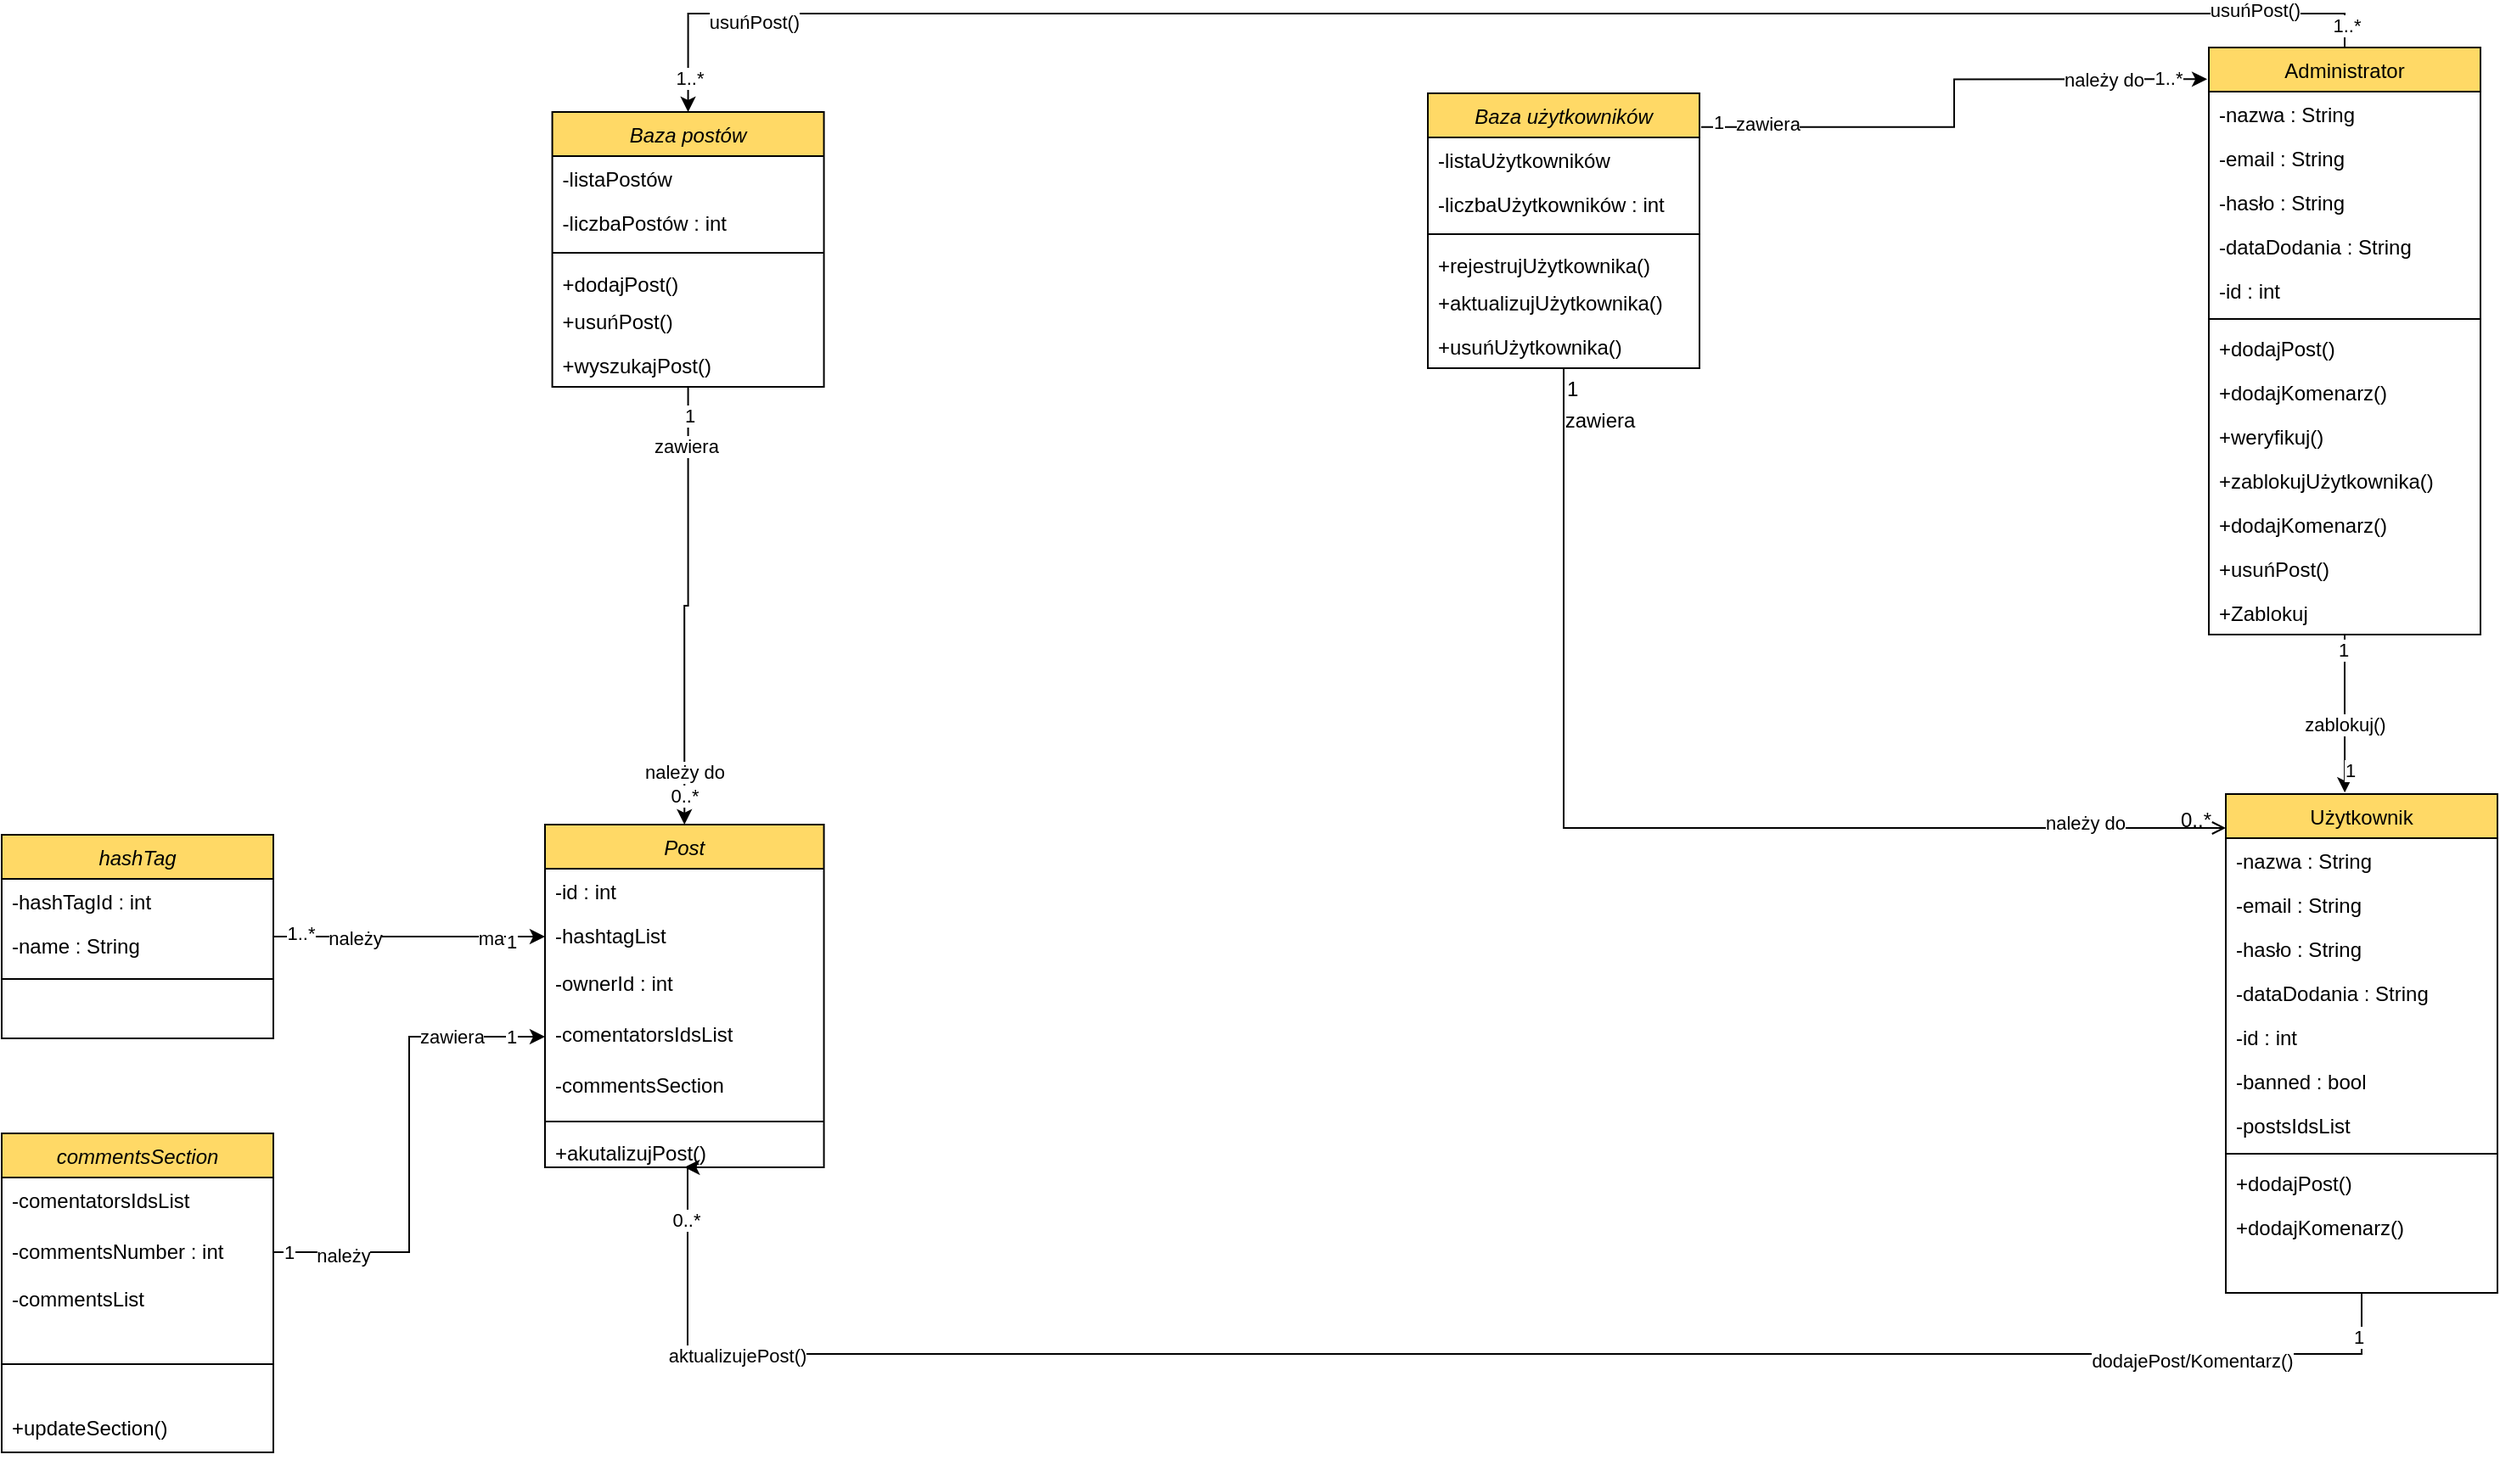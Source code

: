 <mxfile version="20.6.0" type="device"><diagram id="C5RBs43oDa-KdzZeNtuy" name="Page-1"><mxGraphModel dx="3077" dy="2442" grid="1" gridSize="10" guides="1" tooltips="1" connect="1" arrows="1" fold="1" page="1" pageScale="1" pageWidth="827" pageHeight="1169" math="0" shadow="0"><root><mxCell id="WIyWlLk6GJQsqaUBKTNV-0"/><mxCell id="WIyWlLk6GJQsqaUBKTNV-1" parent="WIyWlLk6GJQsqaUBKTNV-0"/><mxCell id="5OdyYrcaqSReIqAYDR2d-39" style="edgeStyle=orthogonalEdgeStyle;rounded=0;orthogonalLoop=1;jettySize=auto;html=1;entryX=-0.006;entryY=0.054;entryDx=0;entryDy=0;entryPerimeter=0;exitX=1.006;exitY=0.123;exitDx=0;exitDy=0;exitPerimeter=0;" edge="1" parent="WIyWlLk6GJQsqaUBKTNV-1" source="zkfFHV4jXpPFQw0GAbJ--0" target="5OdyYrcaqSReIqAYDR2d-25"><mxGeometry relative="1" as="geometry"/></mxCell><mxCell id="5OdyYrcaqSReIqAYDR2d-40" value="1" style="edgeLabel;html=1;align=center;verticalAlign=middle;resizable=0;points=[];" vertex="1" connectable="0" parent="5OdyYrcaqSReIqAYDR2d-39"><mxGeometry x="-0.938" y="3" relative="1" as="geometry"><mxPoint as="offset"/></mxGeometry></mxCell><mxCell id="5OdyYrcaqSReIqAYDR2d-41" value="&lt;div&gt;1..*&lt;/div&gt;" style="edgeLabel;html=1;align=center;verticalAlign=middle;resizable=0;points=[];" vertex="1" connectable="0" parent="5OdyYrcaqSReIqAYDR2d-39"><mxGeometry x="0.858" y="1" relative="1" as="geometry"><mxPoint as="offset"/></mxGeometry></mxCell><mxCell id="5OdyYrcaqSReIqAYDR2d-99" value="zawiera" style="edgeLabel;html=1;align=center;verticalAlign=middle;resizable=0;points=[];" vertex="1" connectable="0" parent="5OdyYrcaqSReIqAYDR2d-39"><mxGeometry x="-0.81" y="2" relative="1" as="geometry"><mxPoint x="8" as="offset"/></mxGeometry></mxCell><mxCell id="5OdyYrcaqSReIqAYDR2d-100" value="należy do" style="edgeLabel;html=1;align=center;verticalAlign=middle;resizable=0;points=[];" vertex="1" connectable="0" parent="5OdyYrcaqSReIqAYDR2d-39"><mxGeometry x="0.62" relative="1" as="geometry"><mxPoint as="offset"/></mxGeometry></mxCell><mxCell id="zkfFHV4jXpPFQw0GAbJ--0" value="Baza użytkowników" style="swimlane;fontStyle=2;align=center;verticalAlign=top;childLayout=stackLayout;horizontal=1;startSize=26;horizontalStack=0;resizeParent=1;resizeLast=0;collapsible=1;marginBottom=0;rounded=0;shadow=0;strokeWidth=1;fillColor=#FFD966;" parent="WIyWlLk6GJQsqaUBKTNV-1" vertex="1"><mxGeometry x="50" y="-313" width="160" height="162" as="geometry"><mxRectangle x="230" y="140" width="160" height="26" as="alternateBounds"/></mxGeometry></mxCell><mxCell id="zkfFHV4jXpPFQw0GAbJ--1" value="-listaUżytkowników    &#xA;&#xA;-listaAdministratorów         &#xA;" style="text;align=left;verticalAlign=top;spacingLeft=4;spacingRight=4;overflow=hidden;rotatable=0;points=[[0,0.5],[1,0.5]];portConstraint=eastwest;" parent="zkfFHV4jXpPFQw0GAbJ--0" vertex="1"><mxGeometry y="26" width="160" height="26" as="geometry"/></mxCell><mxCell id="zkfFHV4jXpPFQw0GAbJ--2" value="-liczbaUżytkowników : int" style="text;align=left;verticalAlign=top;spacingLeft=4;spacingRight=4;overflow=hidden;rotatable=0;points=[[0,0.5],[1,0.5]];portConstraint=eastwest;rounded=0;shadow=0;html=0;" parent="zkfFHV4jXpPFQw0GAbJ--0" vertex="1"><mxGeometry y="52" width="160" height="26" as="geometry"/></mxCell><mxCell id="zkfFHV4jXpPFQw0GAbJ--4" value="" style="line;html=1;strokeWidth=1;align=left;verticalAlign=middle;spacingTop=-1;spacingLeft=3;spacingRight=3;rotatable=0;labelPosition=right;points=[];portConstraint=eastwest;" parent="zkfFHV4jXpPFQw0GAbJ--0" vertex="1"><mxGeometry y="78" width="160" height="10" as="geometry"/></mxCell><mxCell id="zkfFHV4jXpPFQw0GAbJ--5" value="+rejestrujUżytkownika()&#xA;" style="text;align=left;verticalAlign=top;spacingLeft=4;spacingRight=4;overflow=hidden;rotatable=0;points=[[0,0.5],[1,0.5]];portConstraint=eastwest;" parent="zkfFHV4jXpPFQw0GAbJ--0" vertex="1"><mxGeometry y="88" width="160" height="22" as="geometry"/></mxCell><mxCell id="5OdyYrcaqSReIqAYDR2d-9" value="+aktualizujUżytkownika()" style="text;align=left;verticalAlign=top;spacingLeft=4;spacingRight=4;overflow=hidden;rotatable=0;points=[[0,0.5],[1,0.5]];portConstraint=eastwest;rounded=0;shadow=0;html=0;" vertex="1" parent="zkfFHV4jXpPFQw0GAbJ--0"><mxGeometry y="110" width="160" height="26" as="geometry"/></mxCell><mxCell id="5OdyYrcaqSReIqAYDR2d-8" value="+usuńUżytkownika()" style="text;align=left;verticalAlign=top;spacingLeft=4;spacingRight=4;overflow=hidden;rotatable=0;points=[[0,0.5],[1,0.5]];portConstraint=eastwest;rounded=0;shadow=0;html=0;" vertex="1" parent="zkfFHV4jXpPFQw0GAbJ--0"><mxGeometry y="136" width="160" height="26" as="geometry"/></mxCell><mxCell id="5OdyYrcaqSReIqAYDR2d-123" style="edgeStyle=orthogonalEdgeStyle;rounded=0;orthogonalLoop=1;jettySize=auto;html=1;exitX=0.5;exitY=1;exitDx=0;exitDy=0;entryX=0.5;entryY=1;entryDx=0;entryDy=0;" edge="1" parent="WIyWlLk6GJQsqaUBKTNV-1" source="zkfFHV4jXpPFQw0GAbJ--17" target="5OdyYrcaqSReIqAYDR2d-53"><mxGeometry relative="1" as="geometry"><Array as="points"><mxPoint x="600" y="430"/><mxPoint x="-386" y="430"/></Array></mxGeometry></mxCell><mxCell id="5OdyYrcaqSReIqAYDR2d-131" value="0..*" style="edgeLabel;html=1;align=center;verticalAlign=middle;resizable=0;points=[];" vertex="1" connectable="0" parent="5OdyYrcaqSReIqAYDR2d-123"><mxGeometry x="0.943" y="1" relative="1" as="geometry"><mxPoint as="offset"/></mxGeometry></mxCell><mxCell id="5OdyYrcaqSReIqAYDR2d-132" value="1" style="edgeLabel;html=1;align=center;verticalAlign=middle;resizable=0;points=[];" vertex="1" connectable="0" parent="5OdyYrcaqSReIqAYDR2d-123"><mxGeometry x="-0.954" y="-2" relative="1" as="geometry"><mxPoint as="offset"/></mxGeometry></mxCell><mxCell id="5OdyYrcaqSReIqAYDR2d-133" value="aktualizujePost()" style="edgeLabel;html=1;align=center;verticalAlign=middle;resizable=0;points=[];" vertex="1" connectable="0" parent="5OdyYrcaqSReIqAYDR2d-123"><mxGeometry x="0.752" y="1" relative="1" as="geometry"><mxPoint as="offset"/></mxGeometry></mxCell><mxCell id="5OdyYrcaqSReIqAYDR2d-134" value="dodajePost/Komentarz()" style="edgeLabel;html=1;align=center;verticalAlign=middle;resizable=0;points=[];" vertex="1" connectable="0" parent="5OdyYrcaqSReIqAYDR2d-123"><mxGeometry x="-0.759" y="4" relative="1" as="geometry"><mxPoint as="offset"/></mxGeometry></mxCell><mxCell id="zkfFHV4jXpPFQw0GAbJ--17" value="Użytkownik" style="swimlane;fontStyle=0;align=center;verticalAlign=top;childLayout=stackLayout;horizontal=1;startSize=26;horizontalStack=0;resizeParent=1;resizeLast=0;collapsible=1;marginBottom=0;rounded=0;shadow=0;strokeWidth=1;fillColor=#FFD966;" parent="WIyWlLk6GJQsqaUBKTNV-1" vertex="1"><mxGeometry x="520" y="100" width="160" height="294" as="geometry"><mxRectangle x="550" y="140" width="160" height="26" as="alternateBounds"/></mxGeometry></mxCell><mxCell id="zkfFHV4jXpPFQw0GAbJ--18" value="-nazwa : String" style="text;align=left;verticalAlign=top;spacingLeft=4;spacingRight=4;overflow=hidden;rotatable=0;points=[[0,0.5],[1,0.5]];portConstraint=eastwest;" parent="zkfFHV4jXpPFQw0GAbJ--17" vertex="1"><mxGeometry y="26" width="160" height="26" as="geometry"/></mxCell><mxCell id="zkfFHV4jXpPFQw0GAbJ--19" value="-email : String" style="text;align=left;verticalAlign=top;spacingLeft=4;spacingRight=4;overflow=hidden;rotatable=0;points=[[0,0.5],[1,0.5]];portConstraint=eastwest;rounded=0;shadow=0;html=0;" parent="zkfFHV4jXpPFQw0GAbJ--17" vertex="1"><mxGeometry y="52" width="160" height="26" as="geometry"/></mxCell><mxCell id="zkfFHV4jXpPFQw0GAbJ--20" value="-hasło : String" style="text;align=left;verticalAlign=top;spacingLeft=4;spacingRight=4;overflow=hidden;rotatable=0;points=[[0,0.5],[1,0.5]];portConstraint=eastwest;rounded=0;shadow=0;html=0;" parent="zkfFHV4jXpPFQw0GAbJ--17" vertex="1"><mxGeometry y="78" width="160" height="26" as="geometry"/></mxCell><mxCell id="zkfFHV4jXpPFQw0GAbJ--21" value="-dataDodania : String" style="text;align=left;verticalAlign=top;spacingLeft=4;spacingRight=4;overflow=hidden;rotatable=0;points=[[0,0.5],[1,0.5]];portConstraint=eastwest;rounded=0;shadow=0;html=0;" parent="zkfFHV4jXpPFQw0GAbJ--17" vertex="1"><mxGeometry y="104" width="160" height="26" as="geometry"/></mxCell><mxCell id="zkfFHV4jXpPFQw0GAbJ--22" value="-id : int" style="text;align=left;verticalAlign=top;spacingLeft=4;spacingRight=4;overflow=hidden;rotatable=0;points=[[0,0.5],[1,0.5]];portConstraint=eastwest;rounded=0;shadow=0;html=0;" parent="zkfFHV4jXpPFQw0GAbJ--17" vertex="1"><mxGeometry y="130" width="160" height="26" as="geometry"/></mxCell><mxCell id="5OdyYrcaqSReIqAYDR2d-6" value="-banned : bool" style="text;align=left;verticalAlign=top;spacingLeft=4;spacingRight=4;overflow=hidden;rotatable=0;points=[[0,0.5],[1,0.5]];portConstraint=eastwest;rounded=0;shadow=0;html=0;" vertex="1" parent="zkfFHV4jXpPFQw0GAbJ--17"><mxGeometry y="156" width="160" height="26" as="geometry"/></mxCell><mxCell id="5OdyYrcaqSReIqAYDR2d-79" value="-postsIdsList" style="text;align=left;verticalAlign=top;spacingLeft=4;spacingRight=4;overflow=hidden;rotatable=0;points=[[0,0.5],[1,0.5]];portConstraint=eastwest;rounded=0;shadow=0;html=0;" vertex="1" parent="zkfFHV4jXpPFQw0GAbJ--17"><mxGeometry y="182" width="160" height="26" as="geometry"/></mxCell><mxCell id="zkfFHV4jXpPFQw0GAbJ--23" value="" style="line;html=1;strokeWidth=1;align=left;verticalAlign=middle;spacingTop=-1;spacingLeft=3;spacingRight=3;rotatable=0;labelPosition=right;points=[];portConstraint=eastwest;" parent="zkfFHV4jXpPFQw0GAbJ--17" vertex="1"><mxGeometry y="208" width="160" height="8" as="geometry"/></mxCell><mxCell id="zkfFHV4jXpPFQw0GAbJ--24" value="+dodajPost()" style="text;align=left;verticalAlign=top;spacingLeft=4;spacingRight=4;overflow=hidden;rotatable=0;points=[[0,0.5],[1,0.5]];portConstraint=eastwest;" parent="zkfFHV4jXpPFQw0GAbJ--17" vertex="1"><mxGeometry y="216" width="160" height="26" as="geometry"/></mxCell><mxCell id="zkfFHV4jXpPFQw0GAbJ--25" value="+dodajKomenarz()" style="text;align=left;verticalAlign=top;spacingLeft=4;spacingRight=4;overflow=hidden;rotatable=0;points=[[0,0.5],[1,0.5]];portConstraint=eastwest;" parent="zkfFHV4jXpPFQw0GAbJ--17" vertex="1"><mxGeometry y="242" width="160" height="26" as="geometry"/></mxCell><mxCell id="zkfFHV4jXpPFQw0GAbJ--26" value="" style="endArrow=open;shadow=0;strokeWidth=1;rounded=0;endFill=1;edgeStyle=elbowEdgeStyle;elbow=vertical;" parent="WIyWlLk6GJQsqaUBKTNV-1" source="zkfFHV4jXpPFQw0GAbJ--0" edge="1"><mxGeometry x="0.5" y="41" relative="1" as="geometry"><mxPoint x="380" y="192" as="sourcePoint"/><mxPoint x="520" y="120" as="targetPoint"/><mxPoint x="-40" y="32" as="offset"/><Array as="points"><mxPoint x="370" y="120"/></Array></mxGeometry></mxCell><mxCell id="zkfFHV4jXpPFQw0GAbJ--27" value="1" style="resizable=0;align=left;verticalAlign=bottom;labelBackgroundColor=none;fontSize=12;" parent="zkfFHV4jXpPFQw0GAbJ--26" connectable="0" vertex="1"><mxGeometry x="-1" relative="1" as="geometry"><mxPoint y="21" as="offset"/></mxGeometry></mxCell><mxCell id="zkfFHV4jXpPFQw0GAbJ--28" value="0..*" style="resizable=0;align=right;verticalAlign=bottom;labelBackgroundColor=none;fontSize=12;" parent="zkfFHV4jXpPFQw0GAbJ--26" connectable="0" vertex="1"><mxGeometry x="1" relative="1" as="geometry"><mxPoint x="-7" y="4" as="offset"/></mxGeometry></mxCell><mxCell id="zkfFHV4jXpPFQw0GAbJ--29" value="&lt;div&gt;zawiera&lt;/div&gt;" style="text;html=1;resizable=0;points=[];;align=center;verticalAlign=middle;labelBackgroundColor=none;rounded=0;shadow=0;strokeWidth=1;fontSize=12;" parent="zkfFHV4jXpPFQw0GAbJ--26" vertex="1" connectable="0"><mxGeometry x="0.5" y="49" relative="1" as="geometry"><mxPoint x="-204" y="-191" as="offset"/></mxGeometry></mxCell><mxCell id="5OdyYrcaqSReIqAYDR2d-98" value="należy do" style="edgeLabel;html=1;align=center;verticalAlign=middle;resizable=0;points=[];" vertex="1" connectable="0" parent="zkfFHV4jXpPFQw0GAbJ--26"><mxGeometry x="0.748" y="3" relative="1" as="geometry"><mxPoint as="offset"/></mxGeometry></mxCell><mxCell id="5OdyYrcaqSReIqAYDR2d-42" style="edgeStyle=orthogonalEdgeStyle;rounded=0;orthogonalLoop=1;jettySize=auto;html=1;entryX=0.438;entryY=-0.003;entryDx=0;entryDy=0;entryPerimeter=0;" edge="1" parent="WIyWlLk6GJQsqaUBKTNV-1" source="5OdyYrcaqSReIqAYDR2d-25" target="zkfFHV4jXpPFQw0GAbJ--17"><mxGeometry relative="1" as="geometry"/></mxCell><mxCell id="5OdyYrcaqSReIqAYDR2d-43" value="zablokuj()" style="edgeLabel;html=1;align=center;verticalAlign=middle;resizable=0;points=[];" vertex="1" connectable="0" parent="5OdyYrcaqSReIqAYDR2d-42"><mxGeometry x="0.155" relative="1" as="geometry"><mxPoint y="-1" as="offset"/></mxGeometry></mxCell><mxCell id="5OdyYrcaqSReIqAYDR2d-127" value="1" style="edgeLabel;html=1;align=center;verticalAlign=middle;resizable=0;points=[];" vertex="1" connectable="0" parent="5OdyYrcaqSReIqAYDR2d-42"><mxGeometry x="-0.81" y="-1" relative="1" as="geometry"><mxPoint as="offset"/></mxGeometry></mxCell><mxCell id="5OdyYrcaqSReIqAYDR2d-128" value="1" style="edgeLabel;html=1;align=center;verticalAlign=middle;resizable=0;points=[];" vertex="1" connectable="0" parent="5OdyYrcaqSReIqAYDR2d-42"><mxGeometry x="0.703" y="3" relative="1" as="geometry"><mxPoint as="offset"/></mxGeometry></mxCell><mxCell id="5OdyYrcaqSReIqAYDR2d-120" style="edgeStyle=orthogonalEdgeStyle;rounded=0;orthogonalLoop=1;jettySize=auto;html=1;exitX=0.5;exitY=0;exitDx=0;exitDy=0;entryX=0.5;entryY=0;entryDx=0;entryDy=0;" edge="1" parent="WIyWlLk6GJQsqaUBKTNV-1" source="5OdyYrcaqSReIqAYDR2d-25" target="5OdyYrcaqSReIqAYDR2d-44"><mxGeometry relative="1" as="geometry"/></mxCell><mxCell id="5OdyYrcaqSReIqAYDR2d-121" value="usuńPost()" style="edgeLabel;html=1;align=center;verticalAlign=middle;resizable=0;points=[];" vertex="1" connectable="0" parent="5OdyYrcaqSReIqAYDR2d-120"><mxGeometry x="0.816" y="5" relative="1" as="geometry"><mxPoint as="offset"/></mxGeometry></mxCell><mxCell id="5OdyYrcaqSReIqAYDR2d-122" value="usuńPost()" style="edgeLabel;html=1;align=center;verticalAlign=middle;resizable=0;points=[];" vertex="1" connectable="0" parent="5OdyYrcaqSReIqAYDR2d-120"><mxGeometry x="-0.861" y="-2" relative="1" as="geometry"><mxPoint as="offset"/></mxGeometry></mxCell><mxCell id="5OdyYrcaqSReIqAYDR2d-125" value="&lt;div&gt;1..*&lt;/div&gt;" style="edgeLabel;html=1;align=center;verticalAlign=middle;resizable=0;points=[];" vertex="1" connectable="0" parent="5OdyYrcaqSReIqAYDR2d-120"><mxGeometry x="0.961" relative="1" as="geometry"><mxPoint as="offset"/></mxGeometry></mxCell><mxCell id="5OdyYrcaqSReIqAYDR2d-126" value="1..*" style="edgeLabel;html=1;align=center;verticalAlign=middle;resizable=0;points=[];" vertex="1" connectable="0" parent="5OdyYrcaqSReIqAYDR2d-120"><mxGeometry x="-0.975" y="-1" relative="1" as="geometry"><mxPoint as="offset"/></mxGeometry></mxCell><mxCell id="5OdyYrcaqSReIqAYDR2d-25" value="Administrator&#xA;" style="swimlane;fontStyle=0;align=center;verticalAlign=top;childLayout=stackLayout;horizontal=1;startSize=26;horizontalStack=0;resizeParent=1;resizeLast=0;collapsible=1;marginBottom=0;rounded=0;shadow=0;strokeWidth=1;fillColor=#FFD966;" vertex="1" parent="WIyWlLk6GJQsqaUBKTNV-1"><mxGeometry x="510" y="-340" width="160" height="346" as="geometry"><mxRectangle x="550" y="140" width="160" height="26" as="alternateBounds"/></mxGeometry></mxCell><mxCell id="5OdyYrcaqSReIqAYDR2d-26" value="-nazwa : String" style="text;align=left;verticalAlign=top;spacingLeft=4;spacingRight=4;overflow=hidden;rotatable=0;points=[[0,0.5],[1,0.5]];portConstraint=eastwest;" vertex="1" parent="5OdyYrcaqSReIqAYDR2d-25"><mxGeometry y="26" width="160" height="26" as="geometry"/></mxCell><mxCell id="5OdyYrcaqSReIqAYDR2d-27" value="-email : String" style="text;align=left;verticalAlign=top;spacingLeft=4;spacingRight=4;overflow=hidden;rotatable=0;points=[[0,0.5],[1,0.5]];portConstraint=eastwest;rounded=0;shadow=0;html=0;" vertex="1" parent="5OdyYrcaqSReIqAYDR2d-25"><mxGeometry y="52" width="160" height="26" as="geometry"/></mxCell><mxCell id="5OdyYrcaqSReIqAYDR2d-28" value="-hasło : String" style="text;align=left;verticalAlign=top;spacingLeft=4;spacingRight=4;overflow=hidden;rotatable=0;points=[[0,0.5],[1,0.5]];portConstraint=eastwest;rounded=0;shadow=0;html=0;" vertex="1" parent="5OdyYrcaqSReIqAYDR2d-25"><mxGeometry y="78" width="160" height="26" as="geometry"/></mxCell><mxCell id="5OdyYrcaqSReIqAYDR2d-29" value="-dataDodania : String" style="text;align=left;verticalAlign=top;spacingLeft=4;spacingRight=4;overflow=hidden;rotatable=0;points=[[0,0.5],[1,0.5]];portConstraint=eastwest;rounded=0;shadow=0;html=0;" vertex="1" parent="5OdyYrcaqSReIqAYDR2d-25"><mxGeometry y="104" width="160" height="26" as="geometry"/></mxCell><mxCell id="5OdyYrcaqSReIqAYDR2d-30" value="-id : int" style="text;align=left;verticalAlign=top;spacingLeft=4;spacingRight=4;overflow=hidden;rotatable=0;points=[[0,0.5],[1,0.5]];portConstraint=eastwest;rounded=0;shadow=0;html=0;" vertex="1" parent="5OdyYrcaqSReIqAYDR2d-25"><mxGeometry y="130" width="160" height="26" as="geometry"/></mxCell><mxCell id="5OdyYrcaqSReIqAYDR2d-32" value="" style="line;html=1;strokeWidth=1;align=left;verticalAlign=middle;spacingTop=-1;spacingLeft=3;spacingRight=3;rotatable=0;labelPosition=right;points=[];portConstraint=eastwest;" vertex="1" parent="5OdyYrcaqSReIqAYDR2d-25"><mxGeometry y="156" width="160" height="8" as="geometry"/></mxCell><mxCell id="5OdyYrcaqSReIqAYDR2d-33" value="+dodajPost()" style="text;align=left;verticalAlign=top;spacingLeft=4;spacingRight=4;overflow=hidden;rotatable=0;points=[[0,0.5],[1,0.5]];portConstraint=eastwest;" vertex="1" parent="5OdyYrcaqSReIqAYDR2d-25"><mxGeometry y="164" width="160" height="26" as="geometry"/></mxCell><mxCell id="5OdyYrcaqSReIqAYDR2d-34" value="+dodajKomenarz()" style="text;align=left;verticalAlign=top;spacingLeft=4;spacingRight=4;overflow=hidden;rotatable=0;points=[[0,0.5],[1,0.5]];portConstraint=eastwest;" vertex="1" parent="5OdyYrcaqSReIqAYDR2d-25"><mxGeometry y="190" width="160" height="26" as="geometry"/></mxCell><mxCell id="5OdyYrcaqSReIqAYDR2d-35" value="+weryfikuj()" style="text;align=left;verticalAlign=top;spacingLeft=4;spacingRight=4;overflow=hidden;rotatable=0;points=[[0,0.5],[1,0.5]];portConstraint=eastwest;" vertex="1" parent="5OdyYrcaqSReIqAYDR2d-25"><mxGeometry y="216" width="160" height="26" as="geometry"/></mxCell><mxCell id="5OdyYrcaqSReIqAYDR2d-36" value="+zablokujUżytkownika()" style="text;align=left;verticalAlign=top;spacingLeft=4;spacingRight=4;overflow=hidden;rotatable=0;points=[[0,0.5],[1,0.5]];portConstraint=eastwest;" vertex="1" parent="5OdyYrcaqSReIqAYDR2d-25"><mxGeometry y="242" width="160" height="26" as="geometry"/></mxCell><mxCell id="5OdyYrcaqSReIqAYDR2d-38" value="+dodajKomenarz()" style="text;align=left;verticalAlign=top;spacingLeft=4;spacingRight=4;overflow=hidden;rotatable=0;points=[[0,0.5],[1,0.5]];portConstraint=eastwest;" vertex="1" parent="5OdyYrcaqSReIqAYDR2d-25"><mxGeometry y="268" width="160" height="26" as="geometry"/></mxCell><mxCell id="5OdyYrcaqSReIqAYDR2d-96" value="+usuńPost()" style="text;align=left;verticalAlign=top;spacingLeft=4;spacingRight=4;overflow=hidden;rotatable=0;points=[[0,0.5],[1,0.5]];portConstraint=eastwest;" vertex="1" parent="5OdyYrcaqSReIqAYDR2d-25"><mxGeometry y="294" width="160" height="26" as="geometry"/></mxCell><mxCell id="5OdyYrcaqSReIqAYDR2d-97" value="+Zablokuj" style="text;align=left;verticalAlign=top;spacingLeft=4;spacingRight=4;overflow=hidden;rotatable=0;points=[[0,0.5],[1,0.5]];portConstraint=eastwest;" vertex="1" parent="5OdyYrcaqSReIqAYDR2d-25"><mxGeometry y="320" width="160" height="26" as="geometry"/></mxCell><mxCell id="5OdyYrcaqSReIqAYDR2d-80" style="edgeStyle=orthogonalEdgeStyle;rounded=0;orthogonalLoop=1;jettySize=auto;html=1;exitX=0.5;exitY=1;exitDx=0;exitDy=0;entryX=0.5;entryY=0;entryDx=0;entryDy=0;" edge="1" parent="WIyWlLk6GJQsqaUBKTNV-1" source="5OdyYrcaqSReIqAYDR2d-44" target="5OdyYrcaqSReIqAYDR2d-53"><mxGeometry relative="1" as="geometry"/></mxCell><mxCell id="5OdyYrcaqSReIqAYDR2d-103" value="zawiera" style="edgeLabel;html=1;align=center;verticalAlign=middle;resizable=0;points=[];" vertex="1" connectable="0" parent="5OdyYrcaqSReIqAYDR2d-80"><mxGeometry x="-0.736" y="-2" relative="1" as="geometry"><mxPoint as="offset"/></mxGeometry></mxCell><mxCell id="5OdyYrcaqSReIqAYDR2d-104" value="należy do" style="edgeLabel;html=1;align=center;verticalAlign=middle;resizable=0;points=[];" vertex="1" connectable="0" parent="5OdyYrcaqSReIqAYDR2d-80"><mxGeometry x="0.76" relative="1" as="geometry"><mxPoint as="offset"/></mxGeometry></mxCell><mxCell id="5OdyYrcaqSReIqAYDR2d-129" value="1" style="edgeLabel;html=1;align=center;verticalAlign=middle;resizable=0;points=[];" vertex="1" connectable="0" parent="5OdyYrcaqSReIqAYDR2d-80"><mxGeometry x="-0.871" relative="1" as="geometry"><mxPoint as="offset"/></mxGeometry></mxCell><mxCell id="5OdyYrcaqSReIqAYDR2d-130" value="0..*" style="edgeLabel;html=1;align=center;verticalAlign=middle;resizable=0;points=[];" vertex="1" connectable="0" parent="5OdyYrcaqSReIqAYDR2d-80"><mxGeometry x="0.863" relative="1" as="geometry"><mxPoint as="offset"/></mxGeometry></mxCell><mxCell id="5OdyYrcaqSReIqAYDR2d-44" value="Baza postów" style="swimlane;fontStyle=2;align=center;verticalAlign=top;childLayout=stackLayout;horizontal=1;startSize=26;horizontalStack=0;resizeParent=1;resizeLast=0;collapsible=1;marginBottom=0;rounded=0;shadow=0;strokeWidth=1;labelBackgroundColor=none;fillColor=#FFD966;" vertex="1" parent="WIyWlLk6GJQsqaUBKTNV-1"><mxGeometry x="-465.71" y="-302" width="160" height="162" as="geometry"><mxRectangle x="230" y="140" width="160" height="26" as="alternateBounds"/></mxGeometry></mxCell><mxCell id="5OdyYrcaqSReIqAYDR2d-45" value="-listaPostów    &#xA;&#xA;-listaAdministratorów         &#xA;" style="text;align=left;verticalAlign=top;spacingLeft=4;spacingRight=4;overflow=hidden;rotatable=0;points=[[0,0.5],[1,0.5]];portConstraint=eastwest;" vertex="1" parent="5OdyYrcaqSReIqAYDR2d-44"><mxGeometry y="26" width="160" height="26" as="geometry"/></mxCell><mxCell id="5OdyYrcaqSReIqAYDR2d-46" value="-liczbaPostów : int" style="text;align=left;verticalAlign=top;spacingLeft=4;spacingRight=4;overflow=hidden;rotatable=0;points=[[0,0.5],[1,0.5]];portConstraint=eastwest;rounded=0;shadow=0;html=0;" vertex="1" parent="5OdyYrcaqSReIqAYDR2d-44"><mxGeometry y="52" width="160" height="26" as="geometry"/></mxCell><mxCell id="5OdyYrcaqSReIqAYDR2d-47" value="" style="line;html=1;strokeWidth=1;align=left;verticalAlign=middle;spacingTop=-1;spacingLeft=3;spacingRight=3;rotatable=0;labelPosition=right;points=[];portConstraint=eastwest;" vertex="1" parent="5OdyYrcaqSReIqAYDR2d-44"><mxGeometry y="78" width="160" height="10" as="geometry"/></mxCell><mxCell id="5OdyYrcaqSReIqAYDR2d-48" value="+dodajPost()" style="text;align=left;verticalAlign=top;spacingLeft=4;spacingRight=4;overflow=hidden;rotatable=0;points=[[0,0.5],[1,0.5]];portConstraint=eastwest;" vertex="1" parent="5OdyYrcaqSReIqAYDR2d-44"><mxGeometry y="88" width="160" height="22" as="geometry"/></mxCell><mxCell id="5OdyYrcaqSReIqAYDR2d-49" value="+usuńPost()" style="text;align=left;verticalAlign=top;spacingLeft=4;spacingRight=4;overflow=hidden;rotatable=0;points=[[0,0.5],[1,0.5]];portConstraint=eastwest;rounded=0;shadow=0;html=0;" vertex="1" parent="5OdyYrcaqSReIqAYDR2d-44"><mxGeometry y="110" width="160" height="26" as="geometry"/></mxCell><mxCell id="5OdyYrcaqSReIqAYDR2d-95" value="+wyszukajPost()" style="text;align=left;verticalAlign=top;spacingLeft=4;spacingRight=4;overflow=hidden;rotatable=0;points=[[0,0.5],[1,0.5]];portConstraint=eastwest;rounded=0;shadow=0;html=0;" vertex="1" parent="5OdyYrcaqSReIqAYDR2d-44"><mxGeometry y="136" width="160" height="26" as="geometry"/></mxCell><mxCell id="5OdyYrcaqSReIqAYDR2d-53" value="Post" style="swimlane;fontStyle=2;align=center;verticalAlign=top;childLayout=stackLayout;horizontal=1;startSize=26;horizontalStack=0;resizeParent=1;resizeLast=0;collapsible=1;marginBottom=0;rounded=0;shadow=0;strokeWidth=1;fillColor=#FFD966;" vertex="1" parent="WIyWlLk6GJQsqaUBKTNV-1"><mxGeometry x="-470" y="118" width="164.29" height="202" as="geometry"><mxRectangle x="230" y="140" width="160" height="26" as="alternateBounds"/></mxGeometry></mxCell><mxCell id="5OdyYrcaqSReIqAYDR2d-54" value="-id : int" style="text;align=left;verticalAlign=top;spacingLeft=4;spacingRight=4;overflow=hidden;rotatable=0;points=[[0,0.5],[1,0.5]];portConstraint=eastwest;" vertex="1" parent="5OdyYrcaqSReIqAYDR2d-53"><mxGeometry y="26" width="164.29" height="26" as="geometry"/></mxCell><mxCell id="5OdyYrcaqSReIqAYDR2d-55" value="-hashtagList" style="text;align=left;verticalAlign=top;spacingLeft=4;spacingRight=4;overflow=hidden;rotatable=0;points=[[0,0.5],[1,0.5]];portConstraint=eastwest;rounded=0;shadow=0;html=0;" vertex="1" parent="5OdyYrcaqSReIqAYDR2d-53"><mxGeometry y="52" width="164.29" height="28" as="geometry"/></mxCell><mxCell id="5OdyYrcaqSReIqAYDR2d-75" value="-ownerId : int" style="text;align=left;verticalAlign=top;spacingLeft=4;spacingRight=4;overflow=hidden;rotatable=0;points=[[0,0.5],[1,0.5]];portConstraint=eastwest;rounded=0;shadow=0;html=0;" vertex="1" parent="5OdyYrcaqSReIqAYDR2d-53"><mxGeometry y="80" width="164.29" height="30" as="geometry"/></mxCell><mxCell id="5OdyYrcaqSReIqAYDR2d-81" value="-comentatorsIdsList" style="text;align=left;verticalAlign=top;spacingLeft=4;spacingRight=4;overflow=hidden;rotatable=0;points=[[0,0.5],[1,0.5]];portConstraint=eastwest;rounded=0;shadow=0;html=0;" vertex="1" parent="5OdyYrcaqSReIqAYDR2d-53"><mxGeometry y="110" width="164.29" height="30" as="geometry"/></mxCell><mxCell id="5OdyYrcaqSReIqAYDR2d-140" value="-commentsSection" style="text;align=left;verticalAlign=top;spacingLeft=4;spacingRight=4;overflow=hidden;rotatable=0;points=[[0,0.5],[1,0.5]];portConstraint=eastwest;rounded=0;shadow=0;html=0;" vertex="1" parent="5OdyYrcaqSReIqAYDR2d-53"><mxGeometry y="140" width="164.29" height="30" as="geometry"/></mxCell><mxCell id="5OdyYrcaqSReIqAYDR2d-56" value="" style="line;html=1;strokeWidth=1;align=left;verticalAlign=middle;spacingTop=-1;spacingLeft=3;spacingRight=3;rotatable=0;labelPosition=right;points=[];portConstraint=eastwest;" vertex="1" parent="5OdyYrcaqSReIqAYDR2d-53"><mxGeometry y="170" width="164.29" height="10" as="geometry"/></mxCell><mxCell id="5OdyYrcaqSReIqAYDR2d-57" value="+akutalizujPost()" style="text;align=left;verticalAlign=top;spacingLeft=4;spacingRight=4;overflow=hidden;rotatable=0;points=[[0,0.5],[1,0.5]];portConstraint=eastwest;" vertex="1" parent="5OdyYrcaqSReIqAYDR2d-53"><mxGeometry y="180" width="164.29" height="22" as="geometry"/></mxCell><mxCell id="5OdyYrcaqSReIqAYDR2d-91" style="edgeStyle=orthogonalEdgeStyle;rounded=0;orthogonalLoop=1;jettySize=auto;html=1;entryX=0;entryY=0.5;entryDx=0;entryDy=0;" edge="1" parent="WIyWlLk6GJQsqaUBKTNV-1" source="5OdyYrcaqSReIqAYDR2d-82" target="5OdyYrcaqSReIqAYDR2d-55"><mxGeometry relative="1" as="geometry"/></mxCell><mxCell id="5OdyYrcaqSReIqAYDR2d-92" value="1..*" style="edgeLabel;html=1;align=center;verticalAlign=middle;resizable=0;points=[];" vertex="1" connectable="0" parent="5OdyYrcaqSReIqAYDR2d-91"><mxGeometry x="-0.8" y="2" relative="1" as="geometry"><mxPoint as="offset"/></mxGeometry></mxCell><mxCell id="5OdyYrcaqSReIqAYDR2d-93" value="1" style="edgeLabel;html=1;align=center;verticalAlign=middle;resizable=0;points=[];" vertex="1" connectable="0" parent="5OdyYrcaqSReIqAYDR2d-91"><mxGeometry x="0.746" y="-3" relative="1" as="geometry"><mxPoint as="offset"/></mxGeometry></mxCell><mxCell id="5OdyYrcaqSReIqAYDR2d-101" value="należy" style="edgeLabel;html=1;align=center;verticalAlign=middle;resizable=0;points=[];" vertex="1" connectable="0" parent="5OdyYrcaqSReIqAYDR2d-91"><mxGeometry x="-0.401" y="-1" relative="1" as="geometry"><mxPoint as="offset"/></mxGeometry></mxCell><mxCell id="5OdyYrcaqSReIqAYDR2d-102" value="ma" style="edgeLabel;html=1;align=center;verticalAlign=middle;resizable=0;points=[];" vertex="1" connectable="0" parent="5OdyYrcaqSReIqAYDR2d-91"><mxGeometry x="0.599" y="-1" relative="1" as="geometry"><mxPoint as="offset"/></mxGeometry></mxCell><mxCell id="5OdyYrcaqSReIqAYDR2d-82" value="hashTag" style="swimlane;fontStyle=2;align=center;verticalAlign=top;childLayout=stackLayout;horizontal=1;startSize=26;horizontalStack=0;resizeParent=1;resizeLast=0;collapsible=1;marginBottom=0;rounded=0;shadow=0;strokeWidth=1;fillColor=#FFD966;" vertex="1" parent="WIyWlLk6GJQsqaUBKTNV-1"><mxGeometry x="-790" y="124" width="160" height="120" as="geometry"><mxRectangle x="230" y="140" width="160" height="26" as="alternateBounds"/></mxGeometry></mxCell><mxCell id="5OdyYrcaqSReIqAYDR2d-83" value="-hashTagId : int" style="text;align=left;verticalAlign=top;spacingLeft=4;spacingRight=4;overflow=hidden;rotatable=0;points=[[0,0.5],[1,0.5]];portConstraint=eastwest;" vertex="1" parent="5OdyYrcaqSReIqAYDR2d-82"><mxGeometry y="26" width="160" height="26" as="geometry"/></mxCell><mxCell id="5OdyYrcaqSReIqAYDR2d-84" value="-name : String" style="text;align=left;verticalAlign=top;spacingLeft=4;spacingRight=4;overflow=hidden;rotatable=0;points=[[0,0.5],[1,0.5]];portConstraint=eastwest;rounded=0;shadow=0;html=0;" vertex="1" parent="5OdyYrcaqSReIqAYDR2d-82"><mxGeometry y="52" width="160" height="28" as="geometry"/></mxCell><mxCell id="5OdyYrcaqSReIqAYDR2d-87" value="" style="line;html=1;strokeWidth=1;align=left;verticalAlign=middle;spacingTop=-1;spacingLeft=3;spacingRight=3;rotatable=0;labelPosition=right;points=[];portConstraint=eastwest;" vertex="1" parent="5OdyYrcaqSReIqAYDR2d-82"><mxGeometry y="80" width="160" height="10" as="geometry"/></mxCell><mxCell id="5OdyYrcaqSReIqAYDR2d-135" value="commentsSection" style="swimlane;fontStyle=2;align=center;verticalAlign=top;childLayout=stackLayout;horizontal=1;startSize=26;horizontalStack=0;resizeParent=1;resizeLast=0;collapsible=1;marginBottom=0;rounded=0;shadow=0;strokeWidth=1;fillColor=#FFD966;" vertex="1" parent="WIyWlLk6GJQsqaUBKTNV-1"><mxGeometry x="-790" y="300" width="160" height="188" as="geometry"><mxRectangle x="230" y="140" width="160" height="26" as="alternateBounds"/></mxGeometry></mxCell><mxCell id="5OdyYrcaqSReIqAYDR2d-141" value="-comentatorsIdsList" style="text;align=left;verticalAlign=top;spacingLeft=4;spacingRight=4;overflow=hidden;rotatable=0;points=[[0,0.5],[1,0.5]];portConstraint=eastwest;rounded=0;shadow=0;html=0;" vertex="1" parent="5OdyYrcaqSReIqAYDR2d-135"><mxGeometry y="26" width="160" height="30" as="geometry"/></mxCell><mxCell id="5OdyYrcaqSReIqAYDR2d-137" value="-commentsNumber : int" style="text;align=left;verticalAlign=top;spacingLeft=4;spacingRight=4;overflow=hidden;rotatable=0;points=[[0,0.5],[1,0.5]];portConstraint=eastwest;rounded=0;shadow=0;html=0;" vertex="1" parent="5OdyYrcaqSReIqAYDR2d-135"><mxGeometry y="56" width="160" height="28" as="geometry"/></mxCell><mxCell id="5OdyYrcaqSReIqAYDR2d-142" value="-commentsList " style="text;align=left;verticalAlign=top;spacingLeft=4;spacingRight=4;overflow=hidden;rotatable=0;points=[[0,0.5],[1,0.5]];portConstraint=eastwest;rounded=0;shadow=0;html=0;" vertex="1" parent="5OdyYrcaqSReIqAYDR2d-135"><mxGeometry y="84" width="160" height="28" as="geometry"/></mxCell><mxCell id="5OdyYrcaqSReIqAYDR2d-138" value="" style="line;html=1;strokeWidth=1;align=left;verticalAlign=middle;spacingTop=-1;spacingLeft=3;spacingRight=3;rotatable=0;labelPosition=right;points=[];portConstraint=eastwest;" vertex="1" parent="5OdyYrcaqSReIqAYDR2d-135"><mxGeometry y="112" width="160" height="48" as="geometry"/></mxCell><mxCell id="5OdyYrcaqSReIqAYDR2d-143" value="+updateSection()" style="text;align=left;verticalAlign=top;spacingLeft=4;spacingRight=4;overflow=hidden;rotatable=0;points=[[0,0.5],[1,0.5]];portConstraint=eastwest;rounded=0;shadow=0;html=0;" vertex="1" parent="5OdyYrcaqSReIqAYDR2d-135"><mxGeometry y="160" width="160" height="28" as="geometry"/></mxCell><mxCell id="5OdyYrcaqSReIqAYDR2d-139" style="edgeStyle=orthogonalEdgeStyle;rounded=0;orthogonalLoop=1;jettySize=auto;html=1;exitX=1;exitY=0.5;exitDx=0;exitDy=0;entryX=0;entryY=0.5;entryDx=0;entryDy=0;" edge="1" parent="WIyWlLk6GJQsqaUBKTNV-1" source="5OdyYrcaqSReIqAYDR2d-137" target="5OdyYrcaqSReIqAYDR2d-81"><mxGeometry relative="1" as="geometry"/></mxCell><mxCell id="5OdyYrcaqSReIqAYDR2d-144" value="1" style="edgeLabel;html=1;align=center;verticalAlign=middle;resizable=0;points=[];" vertex="1" connectable="0" parent="5OdyYrcaqSReIqAYDR2d-139"><mxGeometry x="-0.94" relative="1" as="geometry"><mxPoint as="offset"/></mxGeometry></mxCell><mxCell id="5OdyYrcaqSReIqAYDR2d-145" value="1" style="edgeLabel;html=1;align=center;verticalAlign=middle;resizable=0;points=[];" vertex="1" connectable="0" parent="5OdyYrcaqSReIqAYDR2d-139"><mxGeometry x="0.858" relative="1" as="geometry"><mxPoint as="offset"/></mxGeometry></mxCell><mxCell id="5OdyYrcaqSReIqAYDR2d-146" value="należy" style="edgeLabel;html=1;align=center;verticalAlign=middle;resizable=0;points=[];" vertex="1" connectable="0" parent="5OdyYrcaqSReIqAYDR2d-139"><mxGeometry x="-0.801" y="-2" relative="1" as="geometry"><mxPoint x="12" as="offset"/></mxGeometry></mxCell><mxCell id="5OdyYrcaqSReIqAYDR2d-147" value="zawiera" style="edgeLabel;html=1;align=center;verticalAlign=middle;resizable=0;points=[];" vertex="1" connectable="0" parent="5OdyYrcaqSReIqAYDR2d-139"><mxGeometry x="0.618" relative="1" as="geometry"><mxPoint as="offset"/></mxGeometry></mxCell></root></mxGraphModel></diagram></mxfile>